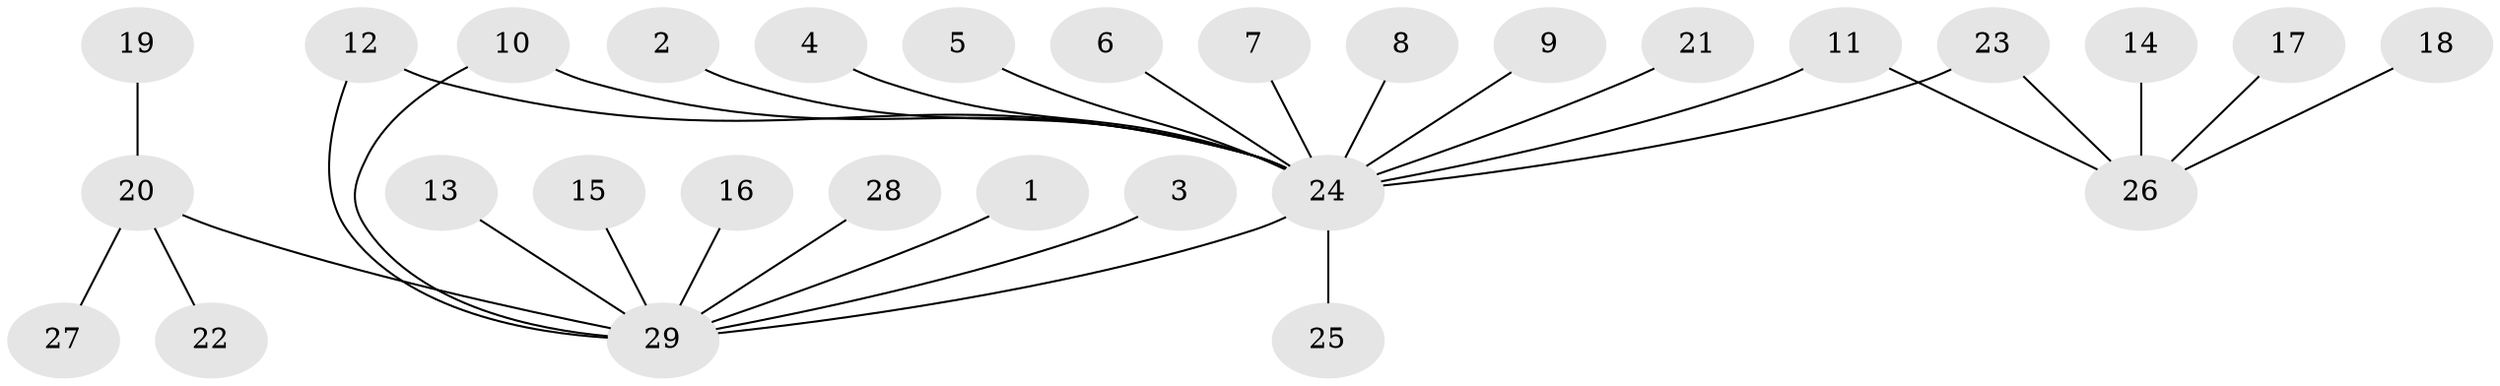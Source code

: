 // original degree distribution, {1: 0.6555555555555556, 15: 0.011111111111111112, 9: 0.022222222222222223, 2: 0.16666666666666666, 4: 0.07777777777777778, 19: 0.011111111111111112, 3: 0.05555555555555555}
// Generated by graph-tools (version 1.1) at 2025/36/03/04/25 23:36:39]
// undirected, 29 vertices, 31 edges
graph export_dot {
  node [color=gray90,style=filled];
  1;
  2;
  3;
  4;
  5;
  6;
  7;
  8;
  9;
  10;
  11;
  12;
  13;
  14;
  15;
  16;
  17;
  18;
  19;
  20;
  21;
  22;
  23;
  24;
  25;
  26;
  27;
  28;
  29;
  1 -- 29 [weight=1.0];
  2 -- 24 [weight=1.0];
  3 -- 29 [weight=1.0];
  4 -- 24 [weight=1.0];
  5 -- 24 [weight=1.0];
  6 -- 24 [weight=1.0];
  7 -- 24 [weight=1.0];
  8 -- 24 [weight=1.0];
  9 -- 24 [weight=1.0];
  10 -- 24 [weight=1.0];
  10 -- 29 [weight=1.0];
  11 -- 24 [weight=1.0];
  11 -- 26 [weight=1.0];
  12 -- 24 [weight=1.0];
  12 -- 29 [weight=1.0];
  13 -- 29 [weight=1.0];
  14 -- 26 [weight=1.0];
  15 -- 29 [weight=1.0];
  16 -- 29 [weight=1.0];
  17 -- 26 [weight=1.0];
  18 -- 26 [weight=1.0];
  19 -- 20 [weight=1.0];
  20 -- 22 [weight=1.0];
  20 -- 27 [weight=1.0];
  20 -- 29 [weight=1.0];
  21 -- 24 [weight=1.0];
  23 -- 24 [weight=1.0];
  23 -- 26 [weight=1.0];
  24 -- 25 [weight=1.0];
  24 -- 29 [weight=1.0];
  28 -- 29 [weight=1.0];
}
